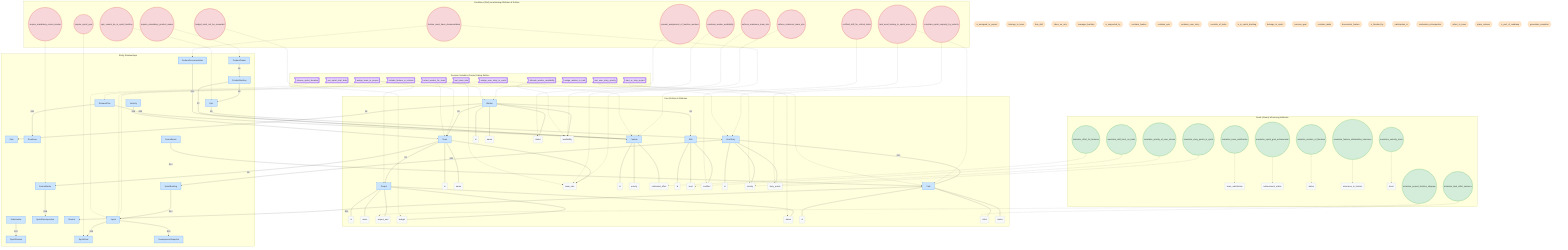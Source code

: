 graph TD
    %% ------------------------------------------
    %% 1. Style Definitions
    %% ------------------------------------------
    classDef entity fill:#cce5ff,stroke:#66a3ff,stroke-width:2px;
    classDef attribute fill:#f8f9fa,stroke:#adb5bd,stroke-width:1px;
    classDef relation fill:#ffe8cc,stroke:#ffb366,stroke-width:2px;
    classDef goal fill:#d4edda,stroke:#5cb85c,stroke-width:2px;
    classDef condition fill:#f8d7da,stroke:#d9534f,stroke-width:2px;
    classDef decision fill:#e9d8fd,stroke:#9656f9,stroke-width:2px;

    %% ------------------------------------------
    %% 2. Node Declarations
    %% ------------------------------------------
    
    %% Entities
    E0[Project]:::entity;
    E1[Team]:::entity;
    E2[Worker]:::entity;
    E3[Feature]:::entity;
    E4[Skill]:::entity;
    E5[Role]:::entity;
    E6[ProductOwner]:::entity;
    E7[ScrumMaster]:::entity;
    E8[ProductBacklog]:::entity;
    E9[Sprint]:::entity;
    E12[SprintReview]:::entity;
    E13[SprintRetrospective]:::entity;
    E14[SprintBacklog]:::entity;
    E15[SprintGoal]:::entity;
    E16[Epic]:::entity;
    E17[UserStory]:::entity;
    E18[Task]:::entity;
    E19[DevelopmentSnapshot]:::entity;
    E20[Blocker]:::entity;
    E21[Stakeholder]:::entity;
    E22[Velocity]:::entity;
    E23[ReleasePlan]:::entity;
    E24[Roadmap]:::entity;
    E25[ScrumBoard]:::entity;
    E26[FeatureDocumentation]:::entity;

    %% Attributes (with unique IDs like E{id}_A{id})
    E0_A0(id):::attribute; E0_A1(name):::attribute; E0_A2(project_end):::attribute; E0_A3(budget):::attribute; E0_A4(status):::attribute;
    E1_A0(id):::attribute; E1_A1(name):::attribute; E1_A2(team_size):::attribute;
    E2_A0(id):::attribute; E2_A1(name):::attribute; E2_A2(status):::attribute; E2_A3(availability):::attribute;
    E3_A0(id):::attribute; E3_A1(priority):::attribute; E3_A2(estimated_effort):::attribute;
    E4_A0(id):::attribute; E4_A1(level):::attribute; E4_A2(certified):::attribute;
    E13_A0(team_satisfaction):::attribute;
    E15_A0(achievement_status):::attribute;
    E17_A0(id):::attribute; E17_A1(priority):::attribute; E17_A2(story_points):::attribute;
    E18_A0(id):::attribute; E18_A1(effort):::attribute; E18_A2(status):::attribute;
    E20_A0(status):::attribute;
    E21_A0(relevance_to_feature):::attribute;
    E22_A0(trend):::attribute;

    %% Relations
    R1{{is_assigned_to_project}}:::relation;
    R2{{belongs_to_team}}:::relation;
    R3{{has_skill}}:::relation;
    R4{{takes_on_role}}:::relation;
    R5{{manages_backlog}}:::relation;
    R6{{is_supported_by}}:::relation;
    R7{{contains_feature}}:::relation;
    R8{{contains_epic}}:::relation;
    R9{{contains_user_story}}:::relation;
    R10{{consists_of_tasks}}:::relation;
    R11{{is_in_sprint_backlog}}:::relation;
    R12{{belongs_to_sprint}}:::relation;
    R13{{pursues_goal}}:::relation;
    R14{{contains_tasks}}:::relation;
    R15{{documents_feature}}:::relation;
    R16{{is_blocked_by}}:::relation;
    R17{{participates_in}}:::relation;
    R18{{moderates_retrospective}}:::relation;
    R19{{refers_to_team}}:::relation;
    R20{{plans_release}}:::relation;
    R21{{is_part_of_roadmap}}:::relation;
    R22{{generates_snapshot}}:::relation;

    %% Goals
    G0((maximize_story_points_in_sprint)):::goal;
    G1((minimize_effort_for_features)):::goal;
    G2((maximize_priority_of_user_stories)):::goal;
    G3((minimize_number_of_blockers)):::goal;
    G4((maximize_team_satisfaction)):::goal;
    G5((maximize_sprint_goal_achievement)):::goal;
    G6((minimize_project_timeline_slippage)):::goal;
    G7((maximize_feature_stakeholder_relevance)):::goal;
    G8((minimize_task_effort_variance)):::goal;
    G9((maximize_velocity_trend)):::goal;
    G10((maximize_skill_level_on_tasks)):::goal;

    %% Conditions
    C0((constrain_sprint_capacity_by_velocity)):::condition;
    C1((constrain_worker_availability)):::condition;
    C2((enforce_minimum_team_size)):::condition;
    C3((enforce_maximum_team_size)):::condition;
    C4((require_mandatory_product_owner)):::condition;
    C5((require_mandatory_scrum_master)):::condition;
    C6((prevent_assignment_of_inactive_workers)):::condition;
    C7((require_sprint_goal)):::condition;
    C8((task_must_belong_to_sprint_user_story)):::condition;
    C9((budget_must_not_be_exceeded)):::condition;
    C10((epic_cannot_be_in_sprint_backlog)):::condition;
    C11((certified_skill_for_critical_tasks)):::condition;
    C12((feature_must_have_documentation)):::condition;

    %% Decision Variables
    DV0>assign_user_story_to_sprint]:::decision;
    DV1>assign_worker_to_task]:::decision;
    DV2>assign_team_to_project]:::decision;
    DV3>include_feature_in_release]:::decision;
    DV4>select_worker_for_team]:::decision;
    DV5>set_sprint_start_date]:::decision;
    DV6>set_team_size]:::decision;
    DV7>set_user_story_priority]:::decision;
    DV8>allocate_worker_availability]:::decision;
    DV9>start_or_stop_project]:::decision;
    DV10>choose_sprint_duration]:::decision;

    %% ------------------------------------------
    %% 3. Connections
    %% ------------------------------------------

    subgraph "Core Entities & Attributes"
        E0 --- E0_A0 & E0_A1 & E0_A2 & E0_A3 & E0_A4;
        E1 --- E1_A0 & E1_A1 & E1_A2;
        E2 --- E2_A0 & E2_A1 & E2_A2 & E2_A3;
        E3 --- E3_A0 & E3_A1 & E3_A2;
        E4 --- E4_A0 & E4_A1 & E4_A2;
        E17 --- E17_A0 & E17_A1 & E17_A2;
        E18 --- E18_A0 & E18_A1 & E18_A2;
    end

    subgraph "Entity Relationships"
        E1 -- R1 --> E0;
        E2 -- R2 --> E1;
        E2 -- R3 --> E4;
        E2 -- R4 --> E5;
        E6 -- R5 --> E8;
        E1 -- R6 --> E7;
        E8 -- R7 --> E3;
        E8 -- R8 --> E16;
        E16 -- R9 --> E17;
        E17 -- R10 --> E18;
        E17 -- R11 --> E14;
        E14 -- R12 --> E9;
        E9 -- R13 --> E15;
        E25 -- R14 --> E18;
        E26 -- R15 --> E3;
        E18 -- R16 --> E20;
        E21 -- R17 --> E12;
        E7 -- R18 --> E13;
        E22 -- R19 --> E1;
        E23 -- R20 --> E3;
        E23 -- R21 --> E24;
        E9 -- R22 --> E19;
    end
    
    subgraph "Goals (Green) influencing Attributes"
        G0 -.-> E17_A2;
        G1 -.-> E3_A2;
        G2 -.-> E17_A1;
        G3 -.-> E20_A0;
        G4 -.-> E13_A0;
        G5 -.-> E15_A0;
        G6 -.-> E0_A2;
        G7 -.-> E21_A0;
        G8 -.-> E18_A1;
        G9 -.-> E22_A0;
        G10 -.-> E4_A1;
    end

    subgraph "Conditions (Red) constraining Attributes & Entities"
        C0 -.-> E17_A2;
        C1 -.-> E2_A3;
        C2 -.-> E1_A2;
        C3 -.-> E1_A2;
        C4 -.-> E6;
        C5 -.-> E7;
        C6 -.-> E2_A2;
        C7 -.-> E15;
        C8 -.-> E18; C8 -.-> E17;
        C9 -.-> E0_A3;
        C10 -.-> E16;
        C11 -.-> E4_A2;

        C12 -.-> E3; C12 -.-> E26;
    end

    subgraph "Decision Variables (Purple) linking Entities"
        DV0 -.-> E17; DV0 -.-> E9;
        DV1 -.-> E2; DV1 -.-> E18;
        DV2 -.-> E1; DV2 -.-> E0;
        DV3 -.-> E3; DV3 -.-> E23;
        DV4 -.-> E2; DV4 -.-> E1;
        DV5 -.-> E9;

        DV6 -.-> E1_A2;
        DV7 -.-> E17_A1;
        DV8 -.-> E2_A3;
        DV9 -.-> E0_A4;
        DV10 -.-> E9;
    end